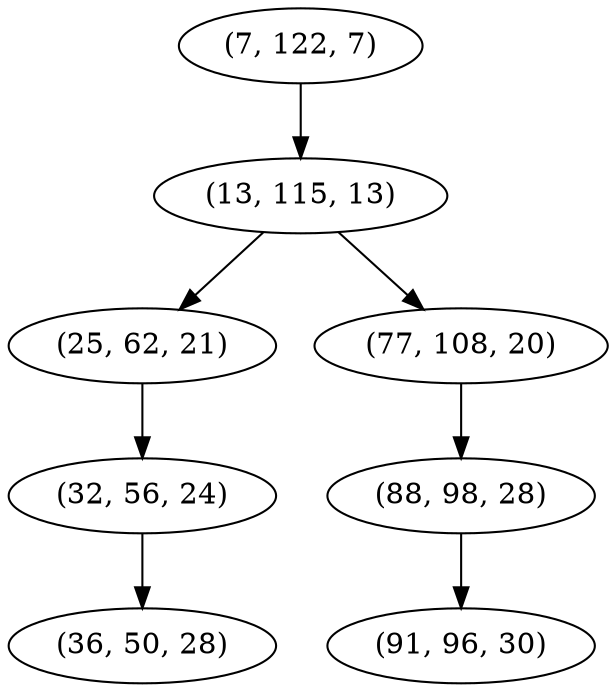 digraph tree {
    "(7, 122, 7)";
    "(13, 115, 13)";
    "(25, 62, 21)";
    "(32, 56, 24)";
    "(36, 50, 28)";
    "(77, 108, 20)";
    "(88, 98, 28)";
    "(91, 96, 30)";
    "(7, 122, 7)" -> "(13, 115, 13)";
    "(13, 115, 13)" -> "(25, 62, 21)";
    "(13, 115, 13)" -> "(77, 108, 20)";
    "(25, 62, 21)" -> "(32, 56, 24)";
    "(32, 56, 24)" -> "(36, 50, 28)";
    "(77, 108, 20)" -> "(88, 98, 28)";
    "(88, 98, 28)" -> "(91, 96, 30)";
}
